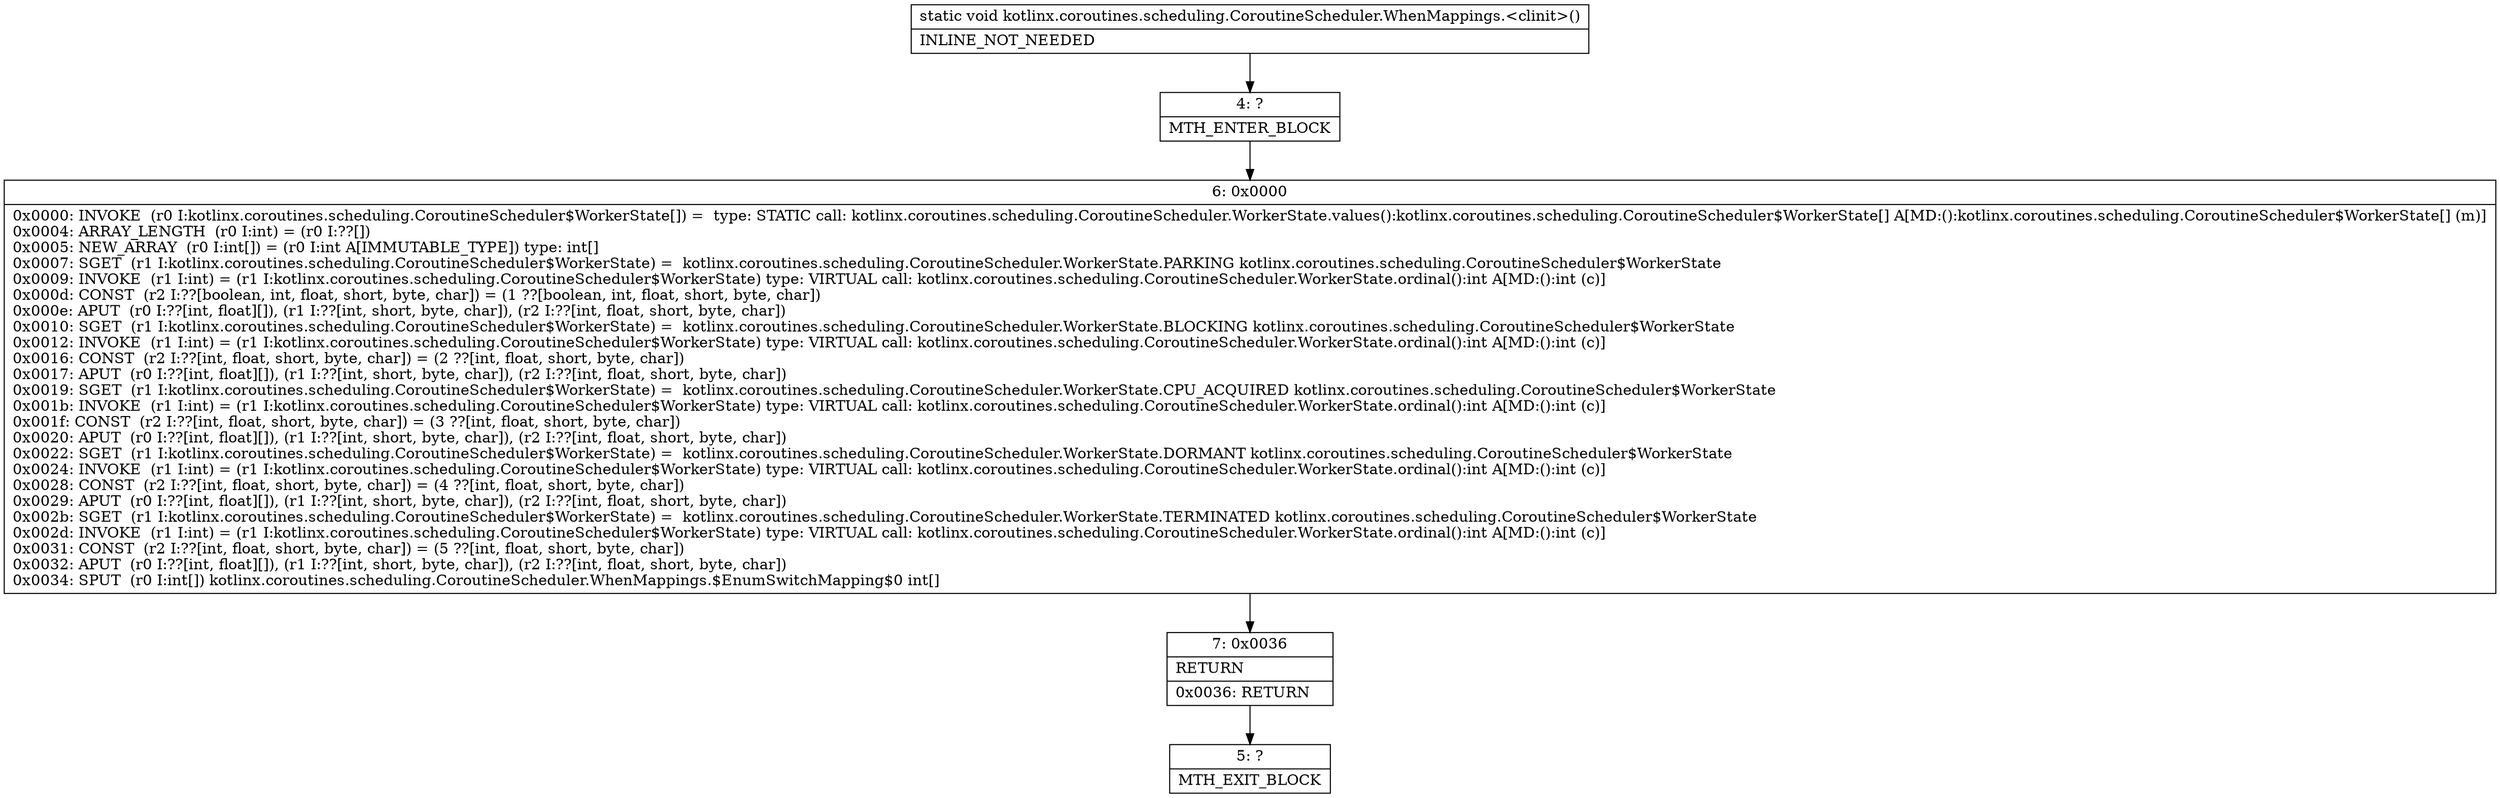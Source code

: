 digraph "CFG forkotlinx.coroutines.scheduling.CoroutineScheduler.WhenMappings.\<clinit\>()V" {
Node_4 [shape=record,label="{4\:\ ?|MTH_ENTER_BLOCK\l}"];
Node_6 [shape=record,label="{6\:\ 0x0000|0x0000: INVOKE  (r0 I:kotlinx.coroutines.scheduling.CoroutineScheduler$WorkerState[]) =  type: STATIC call: kotlinx.coroutines.scheduling.CoroutineScheduler.WorkerState.values():kotlinx.coroutines.scheduling.CoroutineScheduler$WorkerState[] A[MD:():kotlinx.coroutines.scheduling.CoroutineScheduler$WorkerState[] (m)]\l0x0004: ARRAY_LENGTH  (r0 I:int) = (r0 I:??[]) \l0x0005: NEW_ARRAY  (r0 I:int[]) = (r0 I:int A[IMMUTABLE_TYPE]) type: int[] \l0x0007: SGET  (r1 I:kotlinx.coroutines.scheduling.CoroutineScheduler$WorkerState) =  kotlinx.coroutines.scheduling.CoroutineScheduler.WorkerState.PARKING kotlinx.coroutines.scheduling.CoroutineScheduler$WorkerState \l0x0009: INVOKE  (r1 I:int) = (r1 I:kotlinx.coroutines.scheduling.CoroutineScheduler$WorkerState) type: VIRTUAL call: kotlinx.coroutines.scheduling.CoroutineScheduler.WorkerState.ordinal():int A[MD:():int (c)]\l0x000d: CONST  (r2 I:??[boolean, int, float, short, byte, char]) = (1 ??[boolean, int, float, short, byte, char]) \l0x000e: APUT  (r0 I:??[int, float][]), (r1 I:??[int, short, byte, char]), (r2 I:??[int, float, short, byte, char]) \l0x0010: SGET  (r1 I:kotlinx.coroutines.scheduling.CoroutineScheduler$WorkerState) =  kotlinx.coroutines.scheduling.CoroutineScheduler.WorkerState.BLOCKING kotlinx.coroutines.scheduling.CoroutineScheduler$WorkerState \l0x0012: INVOKE  (r1 I:int) = (r1 I:kotlinx.coroutines.scheduling.CoroutineScheduler$WorkerState) type: VIRTUAL call: kotlinx.coroutines.scheduling.CoroutineScheduler.WorkerState.ordinal():int A[MD:():int (c)]\l0x0016: CONST  (r2 I:??[int, float, short, byte, char]) = (2 ??[int, float, short, byte, char]) \l0x0017: APUT  (r0 I:??[int, float][]), (r1 I:??[int, short, byte, char]), (r2 I:??[int, float, short, byte, char]) \l0x0019: SGET  (r1 I:kotlinx.coroutines.scheduling.CoroutineScheduler$WorkerState) =  kotlinx.coroutines.scheduling.CoroutineScheduler.WorkerState.CPU_ACQUIRED kotlinx.coroutines.scheduling.CoroutineScheduler$WorkerState \l0x001b: INVOKE  (r1 I:int) = (r1 I:kotlinx.coroutines.scheduling.CoroutineScheduler$WorkerState) type: VIRTUAL call: kotlinx.coroutines.scheduling.CoroutineScheduler.WorkerState.ordinal():int A[MD:():int (c)]\l0x001f: CONST  (r2 I:??[int, float, short, byte, char]) = (3 ??[int, float, short, byte, char]) \l0x0020: APUT  (r0 I:??[int, float][]), (r1 I:??[int, short, byte, char]), (r2 I:??[int, float, short, byte, char]) \l0x0022: SGET  (r1 I:kotlinx.coroutines.scheduling.CoroutineScheduler$WorkerState) =  kotlinx.coroutines.scheduling.CoroutineScheduler.WorkerState.DORMANT kotlinx.coroutines.scheduling.CoroutineScheduler$WorkerState \l0x0024: INVOKE  (r1 I:int) = (r1 I:kotlinx.coroutines.scheduling.CoroutineScheduler$WorkerState) type: VIRTUAL call: kotlinx.coroutines.scheduling.CoroutineScheduler.WorkerState.ordinal():int A[MD:():int (c)]\l0x0028: CONST  (r2 I:??[int, float, short, byte, char]) = (4 ??[int, float, short, byte, char]) \l0x0029: APUT  (r0 I:??[int, float][]), (r1 I:??[int, short, byte, char]), (r2 I:??[int, float, short, byte, char]) \l0x002b: SGET  (r1 I:kotlinx.coroutines.scheduling.CoroutineScheduler$WorkerState) =  kotlinx.coroutines.scheduling.CoroutineScheduler.WorkerState.TERMINATED kotlinx.coroutines.scheduling.CoroutineScheduler$WorkerState \l0x002d: INVOKE  (r1 I:int) = (r1 I:kotlinx.coroutines.scheduling.CoroutineScheduler$WorkerState) type: VIRTUAL call: kotlinx.coroutines.scheduling.CoroutineScheduler.WorkerState.ordinal():int A[MD:():int (c)]\l0x0031: CONST  (r2 I:??[int, float, short, byte, char]) = (5 ??[int, float, short, byte, char]) \l0x0032: APUT  (r0 I:??[int, float][]), (r1 I:??[int, short, byte, char]), (r2 I:??[int, float, short, byte, char]) \l0x0034: SPUT  (r0 I:int[]) kotlinx.coroutines.scheduling.CoroutineScheduler.WhenMappings.$EnumSwitchMapping$0 int[] \l}"];
Node_7 [shape=record,label="{7\:\ 0x0036|RETURN\l|0x0036: RETURN   \l}"];
Node_5 [shape=record,label="{5\:\ ?|MTH_EXIT_BLOCK\l}"];
MethodNode[shape=record,label="{static void kotlinx.coroutines.scheduling.CoroutineScheduler.WhenMappings.\<clinit\>()  | INLINE_NOT_NEEDED\l}"];
MethodNode -> Node_4;Node_4 -> Node_6;
Node_6 -> Node_7;
Node_7 -> Node_5;
}

